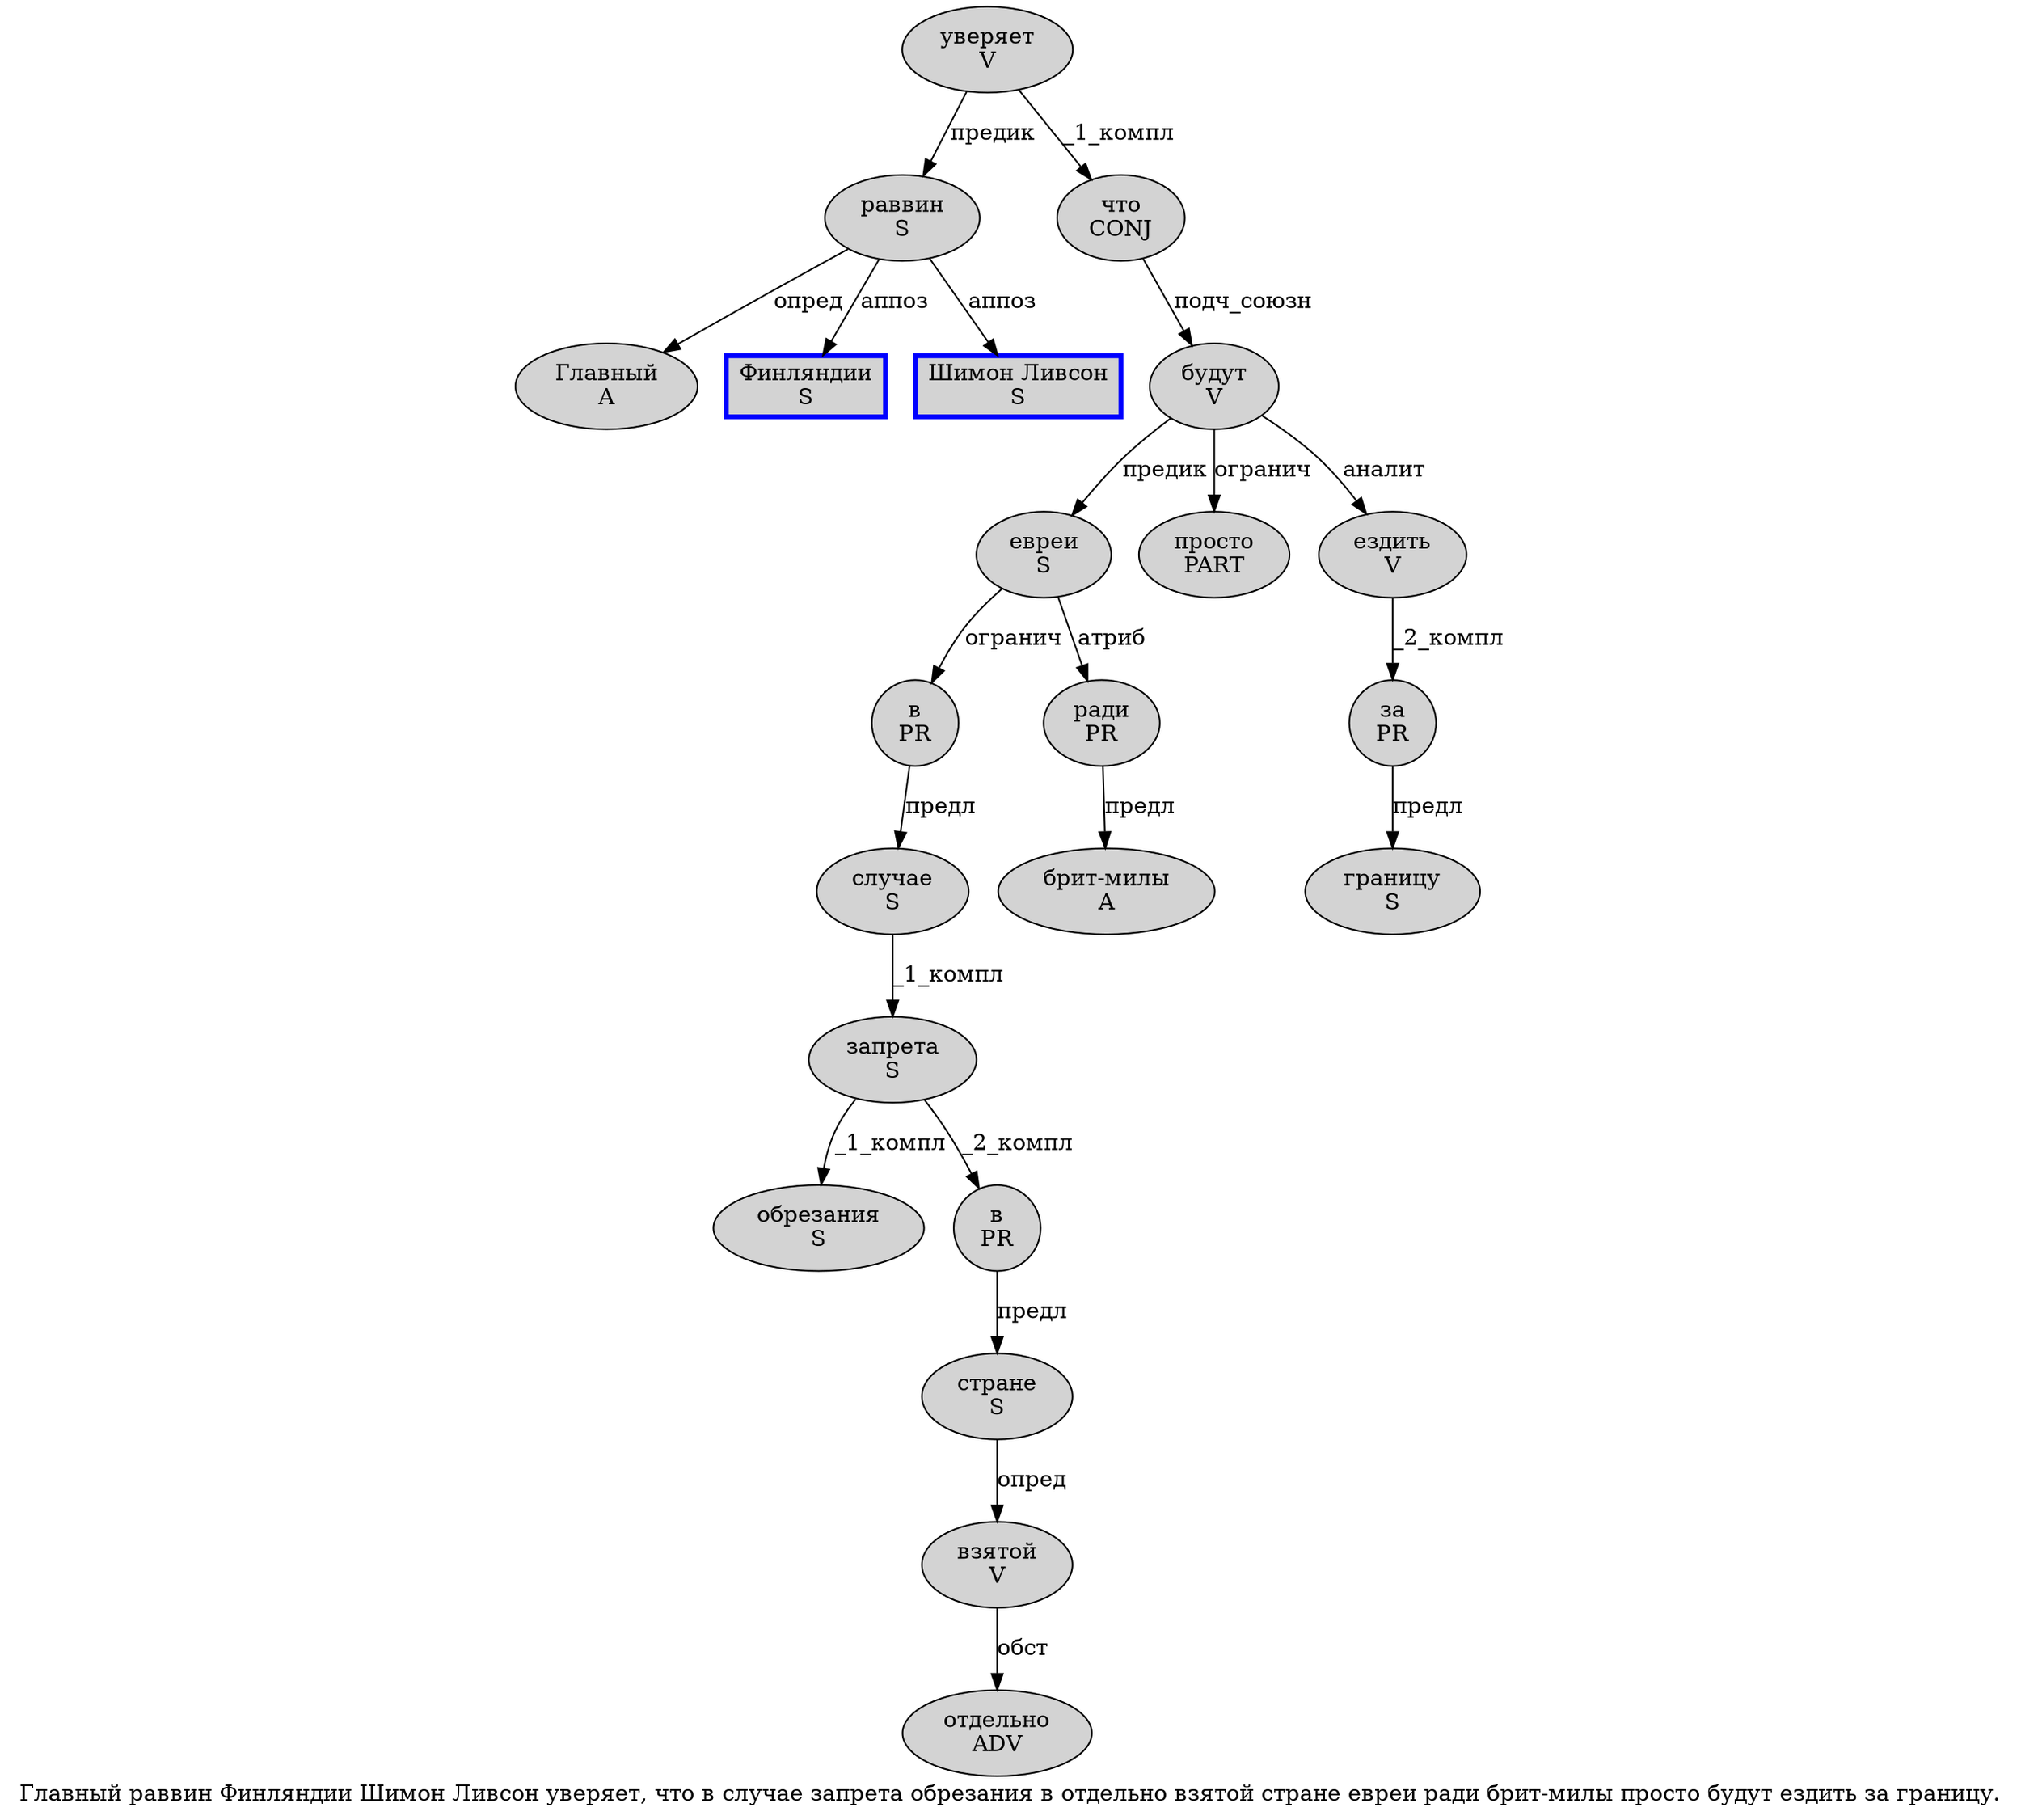 digraph SENTENCE_1412 {
	graph [label="Главный раввин Финляндии Шимон Ливсон уверяет, что в случае запрета обрезания в отдельно взятой стране евреи ради брит-милы просто будут ездить за границу."]
	node [style=filled]
		0 [label="Главный
A" color="" fillcolor=lightgray penwidth=1 shape=ellipse]
		1 [label="раввин
S" color="" fillcolor=lightgray penwidth=1 shape=ellipse]
		2 [label="Финляндии
S" color=blue fillcolor=lightgray penwidth=3 shape=box]
		3 [label="Шимон Ливсон
S" color=blue fillcolor=lightgray penwidth=3 shape=box]
		4 [label="уверяет
V" color="" fillcolor=lightgray penwidth=1 shape=ellipse]
		6 [label="что
CONJ" color="" fillcolor=lightgray penwidth=1 shape=ellipse]
		7 [label="в
PR" color="" fillcolor=lightgray penwidth=1 shape=ellipse]
		8 [label="случае
S" color="" fillcolor=lightgray penwidth=1 shape=ellipse]
		9 [label="запрета
S" color="" fillcolor=lightgray penwidth=1 shape=ellipse]
		10 [label="обрезания
S" color="" fillcolor=lightgray penwidth=1 shape=ellipse]
		11 [label="в
PR" color="" fillcolor=lightgray penwidth=1 shape=ellipse]
		12 [label="отдельно
ADV" color="" fillcolor=lightgray penwidth=1 shape=ellipse]
		13 [label="взятой
V" color="" fillcolor=lightgray penwidth=1 shape=ellipse]
		14 [label="стране
S" color="" fillcolor=lightgray penwidth=1 shape=ellipse]
		15 [label="евреи
S" color="" fillcolor=lightgray penwidth=1 shape=ellipse]
		16 [label="ради
PR" color="" fillcolor=lightgray penwidth=1 shape=ellipse]
		17 [label="брит-милы
A" color="" fillcolor=lightgray penwidth=1 shape=ellipse]
		18 [label="просто
PART" color="" fillcolor=lightgray penwidth=1 shape=ellipse]
		19 [label="будут
V" color="" fillcolor=lightgray penwidth=1 shape=ellipse]
		20 [label="ездить
V" color="" fillcolor=lightgray penwidth=1 shape=ellipse]
		21 [label="за
PR" color="" fillcolor=lightgray penwidth=1 shape=ellipse]
		22 [label="границу
S" color="" fillcolor=lightgray penwidth=1 shape=ellipse]
			14 -> 13 [label="опред"]
			6 -> 19 [label="подч_союзн"]
			8 -> 9 [label="_1_компл"]
			1 -> 0 [label="опред"]
			1 -> 2 [label="аппоз"]
			1 -> 3 [label="аппоз"]
			20 -> 21 [label="_2_компл"]
			4 -> 1 [label="предик"]
			4 -> 6 [label="_1_компл"]
			21 -> 22 [label="предл"]
			13 -> 12 [label="обст"]
			9 -> 10 [label="_1_компл"]
			9 -> 11 [label="_2_компл"]
			16 -> 17 [label="предл"]
			7 -> 8 [label="предл"]
			15 -> 7 [label="огранич"]
			15 -> 16 [label="атриб"]
			19 -> 15 [label="предик"]
			19 -> 18 [label="огранич"]
			19 -> 20 [label="аналит"]
			11 -> 14 [label="предл"]
}